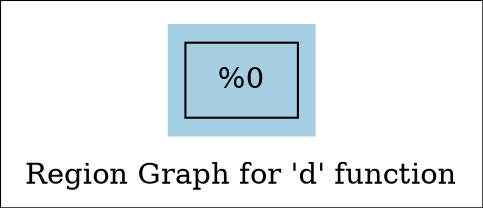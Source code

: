 digraph "Region Graph for 'd' function" {
	label="Region Graph for 'd' function";

	Node0x1399de0 [shape=record,label="{%0}"];
	colorscheme = "paired12"
        subgraph cluster_0x1399d60 {
          label = "";
          style = filled;
          color = 1
          Node0x1399de0;
        }
}

